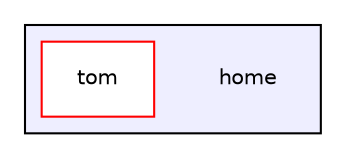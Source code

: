 digraph "home" {
  compound=true
  node [ fontsize="10", fontname="Helvetica"];
  edge [ labelfontsize="10", labelfontname="Helvetica"];
  subgraph clusterdir_75b82e7e4a5feb05200b9ad7adf06257 {
    graph [ bgcolor="#eeeeff", pencolor="black", label="" URL="dir_75b82e7e4a5feb05200b9ad7adf06257.html"];
    dir_75b82e7e4a5feb05200b9ad7adf06257 [shape=plaintext label="home"];
    dir_4ed7600806e0f2a37805b0f25965073c [shape=box label="tom" color="red" fillcolor="white" style="filled" URL="dir_4ed7600806e0f2a37805b0f25965073c.html"];
  }
}
